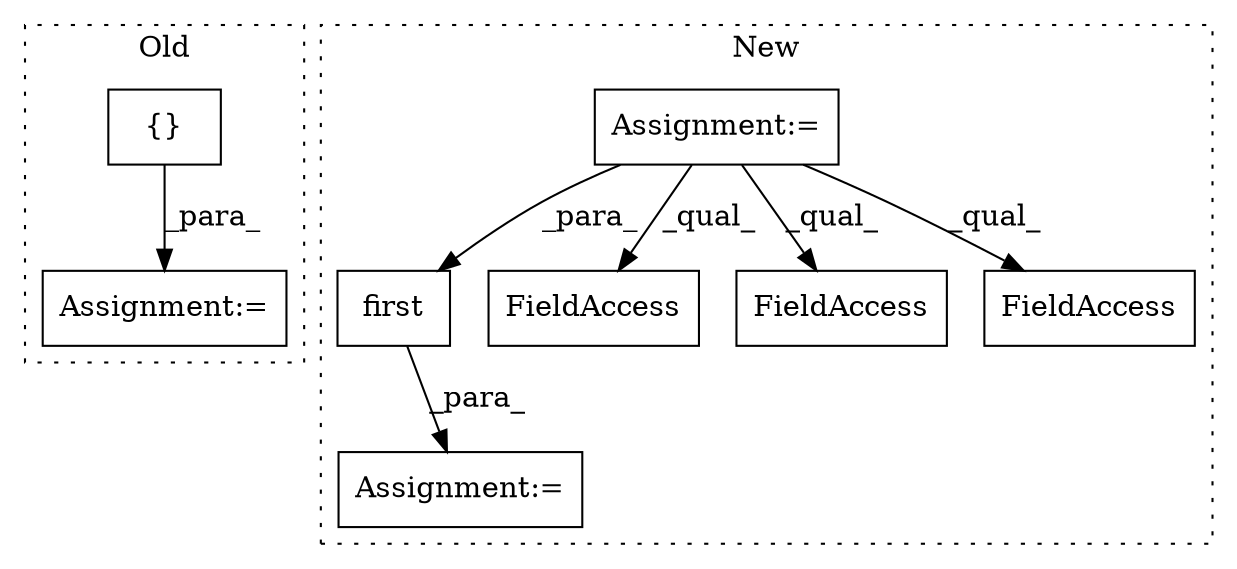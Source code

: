 digraph G {
subgraph cluster0 {
1 [label="{}" a="4" s="32449,32483" l="1,1" shape="box"];
4 [label="Assignment:=" a="7" s="32370,32484" l="53,2" shape="box"];
label = "Old";
style="dotted";
}
subgraph cluster1 {
2 [label="first" a="32" s="32793,32849" l="6,1" shape="box"];
3 [label="Assignment:=" a="7" s="32792" l="1" shape="box"];
5 [label="Assignment:=" a="7" s="32667" l="1" shape="box"];
6 [label="FieldAccess" a="22" s="32799" l="26" shape="box"];
7 [label="FieldAccess" a="22" s="32799" l="10" shape="box"];
8 [label="FieldAccess" a="22" s="32799" l="41" shape="box"];
label = "New";
style="dotted";
}
1 -> 4 [label="_para_"];
2 -> 3 [label="_para_"];
5 -> 6 [label="_qual_"];
5 -> 2 [label="_para_"];
5 -> 7 [label="_qual_"];
5 -> 8 [label="_qual_"];
}